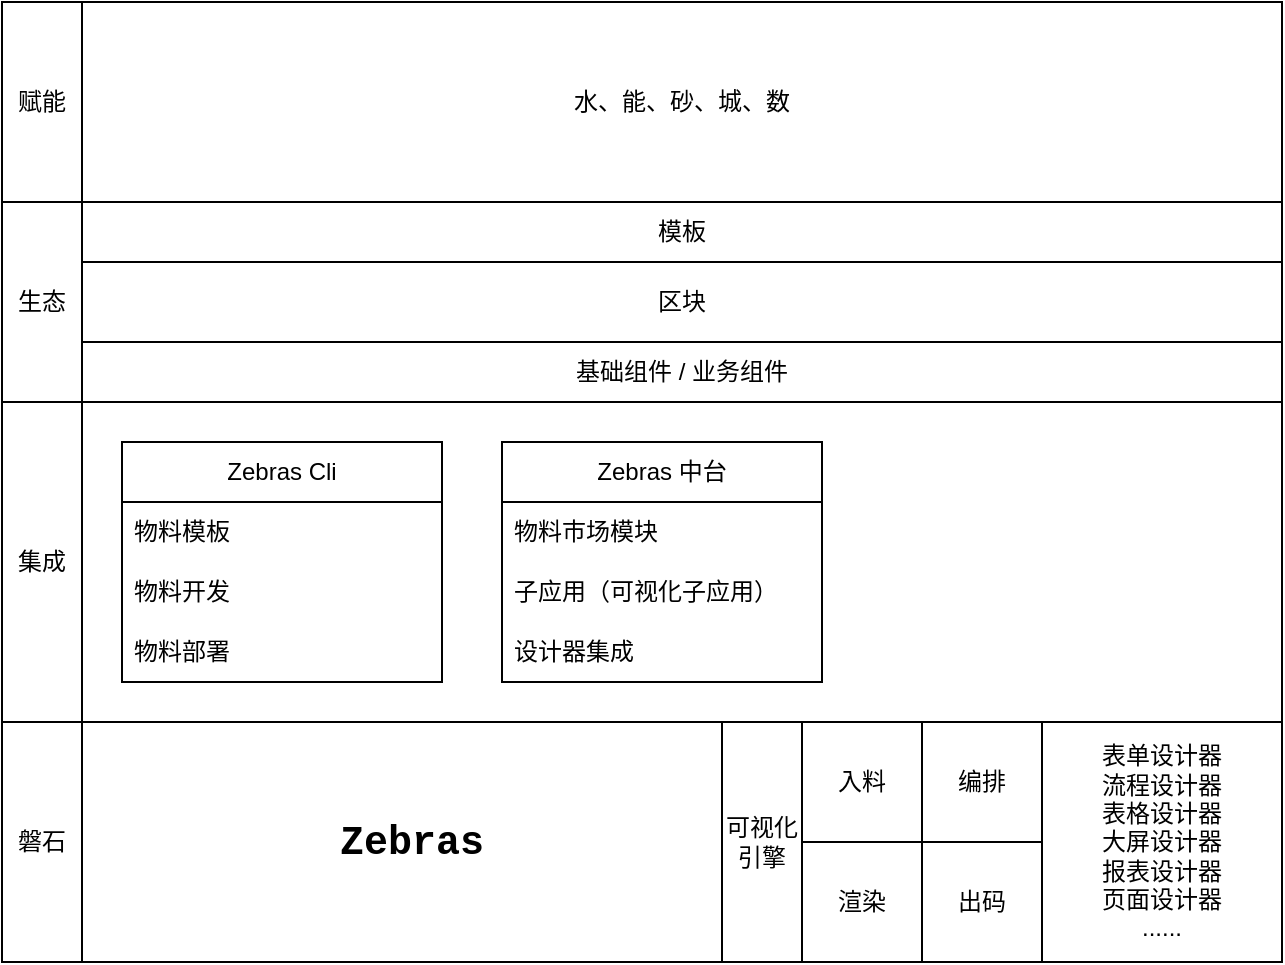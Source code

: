 <mxfile version="23.1.5" type="github">
  <diagram name="第 1 页" id="FYaY93_kECnBv3qDTOOK">
    <mxGraphModel dx="1434" dy="758" grid="1" gridSize="10" guides="1" tooltips="1" connect="1" arrows="1" fold="1" page="1" pageScale="1" pageWidth="827" pageHeight="1169" math="0" shadow="0">
      <root>
        <mxCell id="0" />
        <mxCell id="1" parent="0" />
        <mxCell id="-Rb-8ywxMS3bpJXiGhbe-6" value="" style="rounded=0;whiteSpace=wrap;html=1;" parent="1" vertex="1">
          <mxGeometry x="160" y="680" width="600" height="120" as="geometry" />
        </mxCell>
        <mxCell id="-Rb-8ywxMS3bpJXiGhbe-7" value="磐石" style="rounded=0;whiteSpace=wrap;html=1;" parent="1" vertex="1">
          <mxGeometry x="120" y="680" width="40" height="120" as="geometry" />
        </mxCell>
        <mxCell id="-Rb-8ywxMS3bpJXiGhbe-8" value="" style="rounded=0;whiteSpace=wrap;html=1;" parent="1" vertex="1">
          <mxGeometry x="160" y="520" width="600" height="160" as="geometry" />
        </mxCell>
        <mxCell id="-Rb-8ywxMS3bpJXiGhbe-9" value="集成" style="rounded=0;whiteSpace=wrap;html=1;" parent="1" vertex="1">
          <mxGeometry x="120" y="520" width="40" height="160" as="geometry" />
        </mxCell>
        <mxCell id="-Rb-8ywxMS3bpJXiGhbe-11" value="" style="rounded=0;whiteSpace=wrap;html=1;" parent="1" vertex="1">
          <mxGeometry x="160" y="420" width="600" height="100" as="geometry" />
        </mxCell>
        <mxCell id="-Rb-8ywxMS3bpJXiGhbe-12" value="生态" style="rounded=0;whiteSpace=wrap;html=1;" parent="1" vertex="1">
          <mxGeometry x="120" y="420" width="40" height="100" as="geometry" />
        </mxCell>
        <mxCell id="-Rb-8ywxMS3bpJXiGhbe-13" value="水、能、砂、城、数" style="rounded=0;whiteSpace=wrap;html=1;" parent="1" vertex="1">
          <mxGeometry x="160" y="320" width="600" height="100" as="geometry" />
        </mxCell>
        <mxCell id="-Rb-8ywxMS3bpJXiGhbe-14" value="赋能" style="rounded=0;whiteSpace=wrap;html=1;" parent="1" vertex="1">
          <mxGeometry x="120" y="320" width="40" height="100" as="geometry" />
        </mxCell>
        <mxCell id="-Rb-8ywxMS3bpJXiGhbe-15" value="" style="rounded=0;whiteSpace=wrap;html=1;fillColor=#B3B3B3;" parent="1" vertex="1">
          <mxGeometry x="520" y="680" width="240" height="120" as="geometry" />
        </mxCell>
        <mxCell id="-Rb-8ywxMS3bpJXiGhbe-17" value="Zebras" style="text;html=1;align=center;verticalAlign=middle;whiteSpace=wrap;rounded=0;fontStyle=1;fontSize=20;fontFamily=Courier New;" parent="1" vertex="1">
          <mxGeometry x="270" y="722.5" width="110" height="35" as="geometry" />
        </mxCell>
        <mxCell id="-Rb-8ywxMS3bpJXiGhbe-23" value="编排" style="rounded=0;whiteSpace=wrap;html=1;" parent="1" vertex="1">
          <mxGeometry x="580" y="680" width="60" height="60" as="geometry" />
        </mxCell>
        <mxCell id="-Rb-8ywxMS3bpJXiGhbe-24" value="出码" style="rounded=0;whiteSpace=wrap;html=1;" parent="1" vertex="1">
          <mxGeometry x="580" y="740" width="60" height="60" as="geometry" />
        </mxCell>
        <mxCell id="-Rb-8ywxMS3bpJXiGhbe-25" value="入料" style="rounded=0;whiteSpace=wrap;html=1;" parent="1" vertex="1">
          <mxGeometry x="520" y="680" width="60" height="60" as="geometry" />
        </mxCell>
        <mxCell id="-Rb-8ywxMS3bpJXiGhbe-26" value="渲染" style="rounded=0;whiteSpace=wrap;html=1;" parent="1" vertex="1">
          <mxGeometry x="520" y="740" width="60" height="60" as="geometry" />
        </mxCell>
        <mxCell id="-Rb-8ywxMS3bpJXiGhbe-27" value="可视化引擎" style="rounded=0;whiteSpace=wrap;html=1;" parent="1" vertex="1">
          <mxGeometry x="480" y="680" width="40" height="120" as="geometry" />
        </mxCell>
        <mxCell id="-Rb-8ywxMS3bpJXiGhbe-29" value="表单设计器&lt;br&gt;流程设计器&lt;br&gt;表格设计器&lt;br&gt;大屏设计器&lt;br&gt;报表设计器&lt;br&gt;页面设计器&lt;br&gt;......" style="rounded=0;whiteSpace=wrap;html=1;" parent="1" vertex="1">
          <mxGeometry x="640" y="680" width="120" height="120" as="geometry" />
        </mxCell>
        <mxCell id="-Rb-8ywxMS3bpJXiGhbe-30" value="Zebras Cli" style="swimlane;fontStyle=0;childLayout=stackLayout;horizontal=1;startSize=30;horizontalStack=0;resizeParent=1;resizeParentMax=0;resizeLast=0;collapsible=1;marginBottom=0;whiteSpace=wrap;html=1;" parent="1" vertex="1">
          <mxGeometry x="180" y="540" width="160" height="120" as="geometry">
            <mxRectangle x="160" y="570" width="60" height="30" as="alternateBounds" />
          </mxGeometry>
        </mxCell>
        <mxCell id="-Rb-8ywxMS3bpJXiGhbe-31" value="物料模板" style="text;strokeColor=none;fillColor=none;align=left;verticalAlign=middle;spacingLeft=4;spacingRight=4;overflow=hidden;points=[[0,0.5],[1,0.5]];portConstraint=eastwest;rotatable=0;whiteSpace=wrap;html=1;" parent="-Rb-8ywxMS3bpJXiGhbe-30" vertex="1">
          <mxGeometry y="30" width="160" height="30" as="geometry" />
        </mxCell>
        <mxCell id="-Rb-8ywxMS3bpJXiGhbe-32" value="物料开发" style="text;strokeColor=none;fillColor=none;align=left;verticalAlign=middle;spacingLeft=4;spacingRight=4;overflow=hidden;points=[[0,0.5],[1,0.5]];portConstraint=eastwest;rotatable=0;whiteSpace=wrap;html=1;" parent="-Rb-8ywxMS3bpJXiGhbe-30" vertex="1">
          <mxGeometry y="60" width="160" height="30" as="geometry" />
        </mxCell>
        <mxCell id="-Rb-8ywxMS3bpJXiGhbe-33" value="物料部署" style="text;strokeColor=none;fillColor=none;align=left;verticalAlign=middle;spacingLeft=4;spacingRight=4;overflow=hidden;points=[[0,0.5],[1,0.5]];portConstraint=eastwest;rotatable=0;whiteSpace=wrap;html=1;" parent="-Rb-8ywxMS3bpJXiGhbe-30" vertex="1">
          <mxGeometry y="90" width="160" height="30" as="geometry" />
        </mxCell>
        <mxCell id="-Rb-8ywxMS3bpJXiGhbe-34" value="Zebras 中台" style="swimlane;fontStyle=0;childLayout=stackLayout;horizontal=1;startSize=30;horizontalStack=0;resizeParent=1;resizeParentMax=0;resizeLast=0;collapsible=1;marginBottom=0;whiteSpace=wrap;html=1;" parent="1" vertex="1">
          <mxGeometry x="370" y="540" width="160" height="120" as="geometry">
            <mxRectangle x="160" y="570" width="60" height="30" as="alternateBounds" />
          </mxGeometry>
        </mxCell>
        <mxCell id="-Rb-8ywxMS3bpJXiGhbe-35" value="物料市场模块" style="text;strokeColor=none;fillColor=none;align=left;verticalAlign=middle;spacingLeft=4;spacingRight=4;overflow=hidden;points=[[0,0.5],[1,0.5]];portConstraint=eastwest;rotatable=0;whiteSpace=wrap;html=1;" parent="-Rb-8ywxMS3bpJXiGhbe-34" vertex="1">
          <mxGeometry y="30" width="160" height="30" as="geometry" />
        </mxCell>
        <mxCell id="-Rb-8ywxMS3bpJXiGhbe-36" value="子应用（可视化子应用）" style="text;strokeColor=none;fillColor=none;align=left;verticalAlign=middle;spacingLeft=4;spacingRight=4;overflow=hidden;points=[[0,0.5],[1,0.5]];portConstraint=eastwest;rotatable=0;whiteSpace=wrap;html=1;" parent="-Rb-8ywxMS3bpJXiGhbe-34" vertex="1">
          <mxGeometry y="60" width="160" height="30" as="geometry" />
        </mxCell>
        <mxCell id="-Rb-8ywxMS3bpJXiGhbe-37" value="设计器集成" style="text;strokeColor=none;fillColor=none;align=left;verticalAlign=middle;spacingLeft=4;spacingRight=4;overflow=hidden;points=[[0,0.5],[1,0.5]];portConstraint=eastwest;rotatable=0;whiteSpace=wrap;html=1;" parent="-Rb-8ywxMS3bpJXiGhbe-34" vertex="1">
          <mxGeometry y="90" width="160" height="30" as="geometry" />
        </mxCell>
        <mxCell id="-Rb-8ywxMS3bpJXiGhbe-42" value="模板" style="rounded=0;whiteSpace=wrap;html=1;" parent="1" vertex="1">
          <mxGeometry x="160" y="420" width="600" height="30" as="geometry" />
        </mxCell>
        <mxCell id="-Rb-8ywxMS3bpJXiGhbe-43" value="区块" style="rounded=0;whiteSpace=wrap;html=1;" parent="1" vertex="1">
          <mxGeometry x="160" y="450" width="600" height="40" as="geometry" />
        </mxCell>
        <mxCell id="-Rb-8ywxMS3bpJXiGhbe-44" value="基础组件 / 业务组件" style="rounded=0;whiteSpace=wrap;html=1;" parent="1" vertex="1">
          <mxGeometry x="160" y="490" width="600" height="30" as="geometry" />
        </mxCell>
      </root>
    </mxGraphModel>
  </diagram>
</mxfile>
